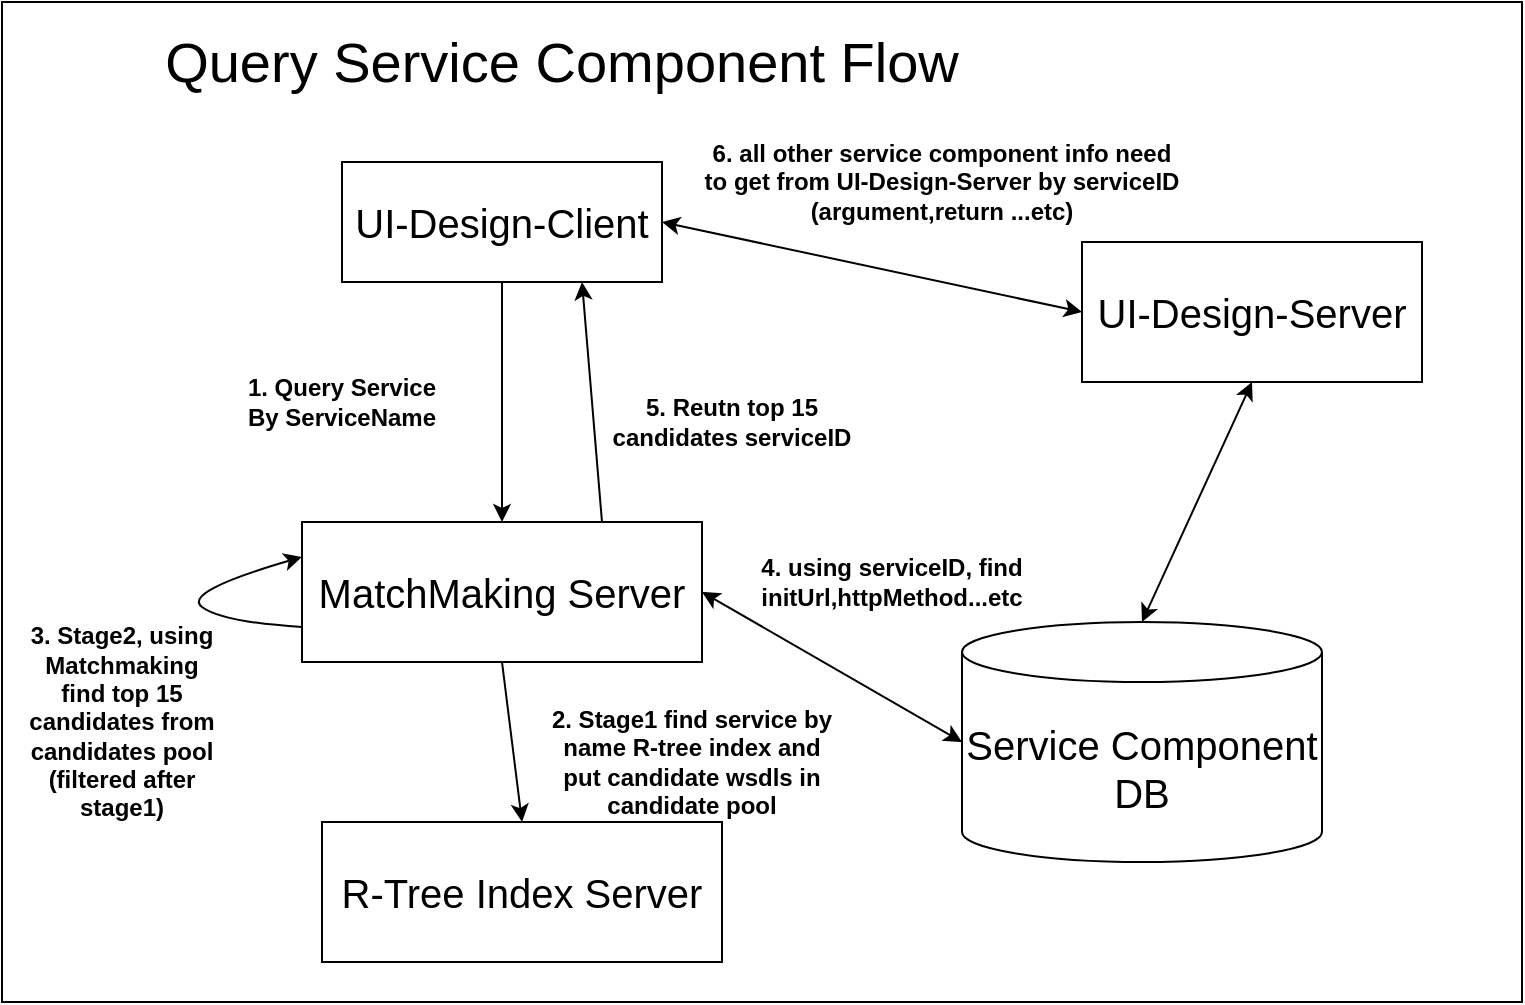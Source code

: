 <mxfile version="13.10.0" type="embed">
    <diagram id="YTAxCDGEHaxw_wKRlakr" name="Query Service Flow">
        <mxGraphModel dx="1374" dy="827" grid="1" gridSize="10" guides="1" tooltips="1" connect="1" arrows="1" fold="1" page="1" pageScale="1" pageWidth="3300" pageHeight="4681" math="0" shadow="0">
            <root>
                <mxCell id="0"/>
                <mxCell id="1" parent="0"/>
                <mxCell id="2" value="" style="rounded=0;whiteSpace=wrap;html=1;" vertex="1" parent="1">
                    <mxGeometry x="150" y="160" width="760" height="500" as="geometry"/>
                </mxCell>
                <mxCell id="3" value="&lt;font style=&quot;font-size: 20px&quot;&gt;UI-Design-Client&lt;/font&gt;" style="rounded=0;whiteSpace=wrap;html=1;" vertex="1" parent="1">
                    <mxGeometry x="320" y="240" width="160" height="60" as="geometry"/>
                </mxCell>
                <mxCell id="5" value="&lt;font style=&quot;font-size: 20px&quot;&gt;UI-Design-Server&lt;/font&gt;" style="rounded=0;whiteSpace=wrap;html=1;" vertex="1" parent="1">
                    <mxGeometry x="690" y="280" width="170" height="70" as="geometry"/>
                </mxCell>
                <mxCell id="6" value="&lt;span style=&quot;font-size: 20px&quot;&gt;MatchMaking Server&lt;/span&gt;" style="rounded=0;whiteSpace=wrap;html=1;" vertex="1" parent="1">
                    <mxGeometry x="300" y="420" width="200" height="70" as="geometry"/>
                </mxCell>
                <mxCell id="7" value="&lt;span style=&quot;font-size: 20px&quot;&gt;R-Tree Index Server&lt;/span&gt;" style="rounded=0;whiteSpace=wrap;html=1;" vertex="1" parent="1">
                    <mxGeometry x="310" y="570" width="200" height="70" as="geometry"/>
                </mxCell>
                <mxCell id="8" value="&lt;font style=&quot;font-size: 20px&quot;&gt;Service Component DB&lt;/font&gt;" style="shape=cylinder3;whiteSpace=wrap;html=1;boundedLbl=1;backgroundOutline=1;size=15;" vertex="1" parent="1">
                    <mxGeometry x="630" y="470" width="180" height="120" as="geometry"/>
                </mxCell>
                <mxCell id="9" value="" style="endArrow=classic;html=1;exitX=0.5;exitY=1;exitDx=0;exitDy=0;entryX=0.5;entryY=0;entryDx=0;entryDy=0;" edge="1" parent="1" source="3" target="6">
                    <mxGeometry width="50" height="50" relative="1" as="geometry">
                        <mxPoint x="590" y="450" as="sourcePoint"/>
                        <mxPoint x="640" y="400" as="targetPoint"/>
                    </mxGeometry>
                </mxCell>
                <mxCell id="10" value="" style="endArrow=classic;html=1;exitX=0.5;exitY=1;exitDx=0;exitDy=0;entryX=0.5;entryY=0;entryDx=0;entryDy=0;" edge="1" parent="1" source="6" target="7">
                    <mxGeometry width="50" height="50" relative="1" as="geometry">
                        <mxPoint x="590" y="450" as="sourcePoint"/>
                        <mxPoint x="640" y="400" as="targetPoint"/>
                    </mxGeometry>
                </mxCell>
                <mxCell id="11" value="" style="curved=1;endArrow=classic;html=1;exitX=0;exitY=0.75;exitDx=0;exitDy=0;entryX=0;entryY=0.25;entryDx=0;entryDy=0;" edge="1" parent="1" source="6" target="6">
                    <mxGeometry width="50" height="50" relative="1" as="geometry">
                        <mxPoint x="590" y="450" as="sourcePoint"/>
                        <mxPoint x="640" y="400" as="targetPoint"/>
                        <Array as="points">
                            <mxPoint x="260" y="470"/>
                            <mxPoint x="240" y="455"/>
                        </Array>
                    </mxGeometry>
                </mxCell>
                <mxCell id="12" value="" style="endArrow=classic;html=1;exitX=1;exitY=0.5;exitDx=0;exitDy=0;entryX=0;entryY=0.5;entryDx=0;entryDy=0;entryPerimeter=0;startArrow=classic;startFill=1;" edge="1" parent="1" source="6" target="8">
                    <mxGeometry width="50" height="50" relative="1" as="geometry">
                        <mxPoint x="590" y="450" as="sourcePoint"/>
                        <mxPoint x="640" y="400" as="targetPoint"/>
                    </mxGeometry>
                </mxCell>
                <mxCell id="13" value="" style="endArrow=classic;html=1;exitX=0.75;exitY=0;exitDx=0;exitDy=0;entryX=0.75;entryY=1;entryDx=0;entryDy=0;" edge="1" parent="1" source="6" target="3">
                    <mxGeometry width="50" height="50" relative="1" as="geometry">
                        <mxPoint x="590" y="450" as="sourcePoint"/>
                        <mxPoint x="640" y="400" as="targetPoint"/>
                    </mxGeometry>
                </mxCell>
                <mxCell id="15" value="" style="endArrow=classic;startArrow=classic;html=1;exitX=1;exitY=0.5;exitDx=0;exitDy=0;entryX=0;entryY=0.5;entryDx=0;entryDy=0;" edge="1" parent="1" source="3" target="5">
                    <mxGeometry width="50" height="50" relative="1" as="geometry">
                        <mxPoint x="590" y="450" as="sourcePoint"/>
                        <mxPoint x="640" y="400" as="targetPoint"/>
                    </mxGeometry>
                </mxCell>
                <mxCell id="16" value="&lt;font style=&quot;font-size: 28px&quot;&gt;Query Service Component Flow&lt;/font&gt;" style="text;html=1;strokeColor=none;fillColor=none;align=center;verticalAlign=middle;whiteSpace=wrap;rounded=0;" vertex="1" parent="1">
                    <mxGeometry x="220" y="180" width="420" height="20" as="geometry"/>
                </mxCell>
                <mxCell id="17" value="&lt;b&gt;1. Query Service By ServiceName&lt;/b&gt;" style="text;html=1;strokeColor=none;fillColor=none;align=center;verticalAlign=middle;whiteSpace=wrap;rounded=0;" vertex="1" parent="1">
                    <mxGeometry x="270" y="350" width="100" height="20" as="geometry"/>
                </mxCell>
                <mxCell id="18" value="&lt;b&gt;2. Stage1 find service by name R-tree index and put candidate wsdls in candidate pool&lt;/b&gt;" style="text;html=1;strokeColor=none;fillColor=none;align=center;verticalAlign=middle;whiteSpace=wrap;rounded=0;" vertex="1" parent="1">
                    <mxGeometry x="420" y="530" width="150" height="20" as="geometry"/>
                </mxCell>
                <mxCell id="19" value="&lt;b&gt;3. Stage2, using Matchmaking find top 15 candidates from candidates pool (filtered after stage1)&lt;/b&gt;" style="text;html=1;strokeColor=none;fillColor=none;align=center;verticalAlign=middle;whiteSpace=wrap;rounded=0;" vertex="1" parent="1">
                    <mxGeometry x="160" y="510" width="100" height="20" as="geometry"/>
                </mxCell>
                <mxCell id="21" value="&lt;b&gt;4. using serviceID, find initUrl,httpMethod...etc&lt;/b&gt;" style="text;html=1;strokeColor=none;fillColor=none;align=center;verticalAlign=middle;whiteSpace=wrap;rounded=0;" vertex="1" parent="1">
                    <mxGeometry x="500" y="440" width="190" height="20" as="geometry"/>
                </mxCell>
                <mxCell id="22" value="&lt;b&gt;5. Reutn top 15 candidates serviceID&lt;/b&gt;" style="text;html=1;strokeColor=none;fillColor=none;align=center;verticalAlign=middle;whiteSpace=wrap;rounded=0;" vertex="1" parent="1">
                    <mxGeometry x="445" y="360" width="140" height="20" as="geometry"/>
                </mxCell>
                <mxCell id="23" value="6. all other service component info need to get from UI-Design-Server by serviceID (argument,return ...etc)" style="text;html=1;strokeColor=none;fillColor=none;align=center;verticalAlign=middle;whiteSpace=wrap;rounded=0;fontStyle=1" vertex="1" parent="1">
                    <mxGeometry x="500" y="240" width="240" height="20" as="geometry"/>
                </mxCell>
                <mxCell id="24" value="" style="endArrow=classic;startArrow=classic;html=1;entryX=0.5;entryY=1;entryDx=0;entryDy=0;exitX=0.5;exitY=0;exitDx=0;exitDy=0;exitPerimeter=0;" edge="1" parent="1" source="8" target="5">
                    <mxGeometry width="50" height="50" relative="1" as="geometry">
                        <mxPoint x="590" y="450" as="sourcePoint"/>
                        <mxPoint x="640" y="400" as="targetPoint"/>
                    </mxGeometry>
                </mxCell>
            </root>
        </mxGraphModel>
    </diagram>
</mxfile>